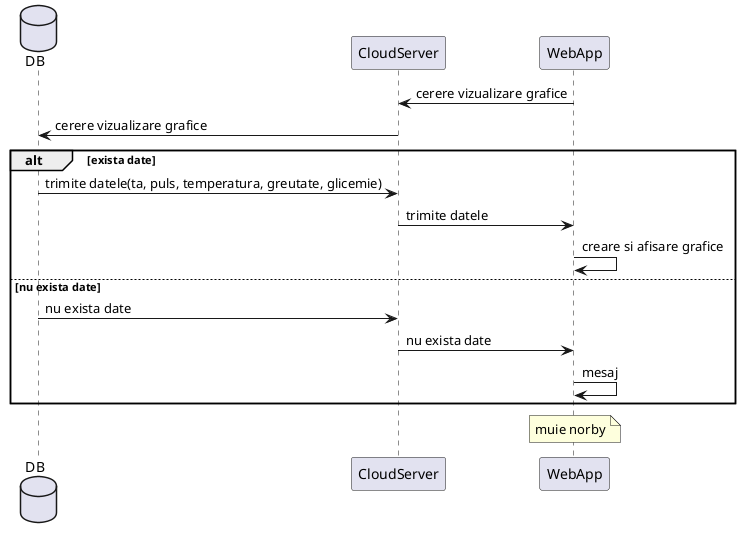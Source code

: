 @startuml vizualizare_date_pacient

database DB
participant CloudServer
participant WebApp

WebApp -> CloudServer: cerere vizualizare grafice
CloudServer -> DB: cerere vizualizare grafice
alt exista date
    DB -> CloudServer: trimite datele(ta, puls, temperatura, greutate, glicemie)
    CloudServer -> WebApp: trimite datele
    WebApp -> WebApp: creare si afisare grafice
else nu exista date
    DB -> CloudServer: nu exista date
    CloudServer -> WebApp: nu exista date
    WebApp -> WebApp: mesaj
end
note over WebApp
    muie norby
end note
@enduml